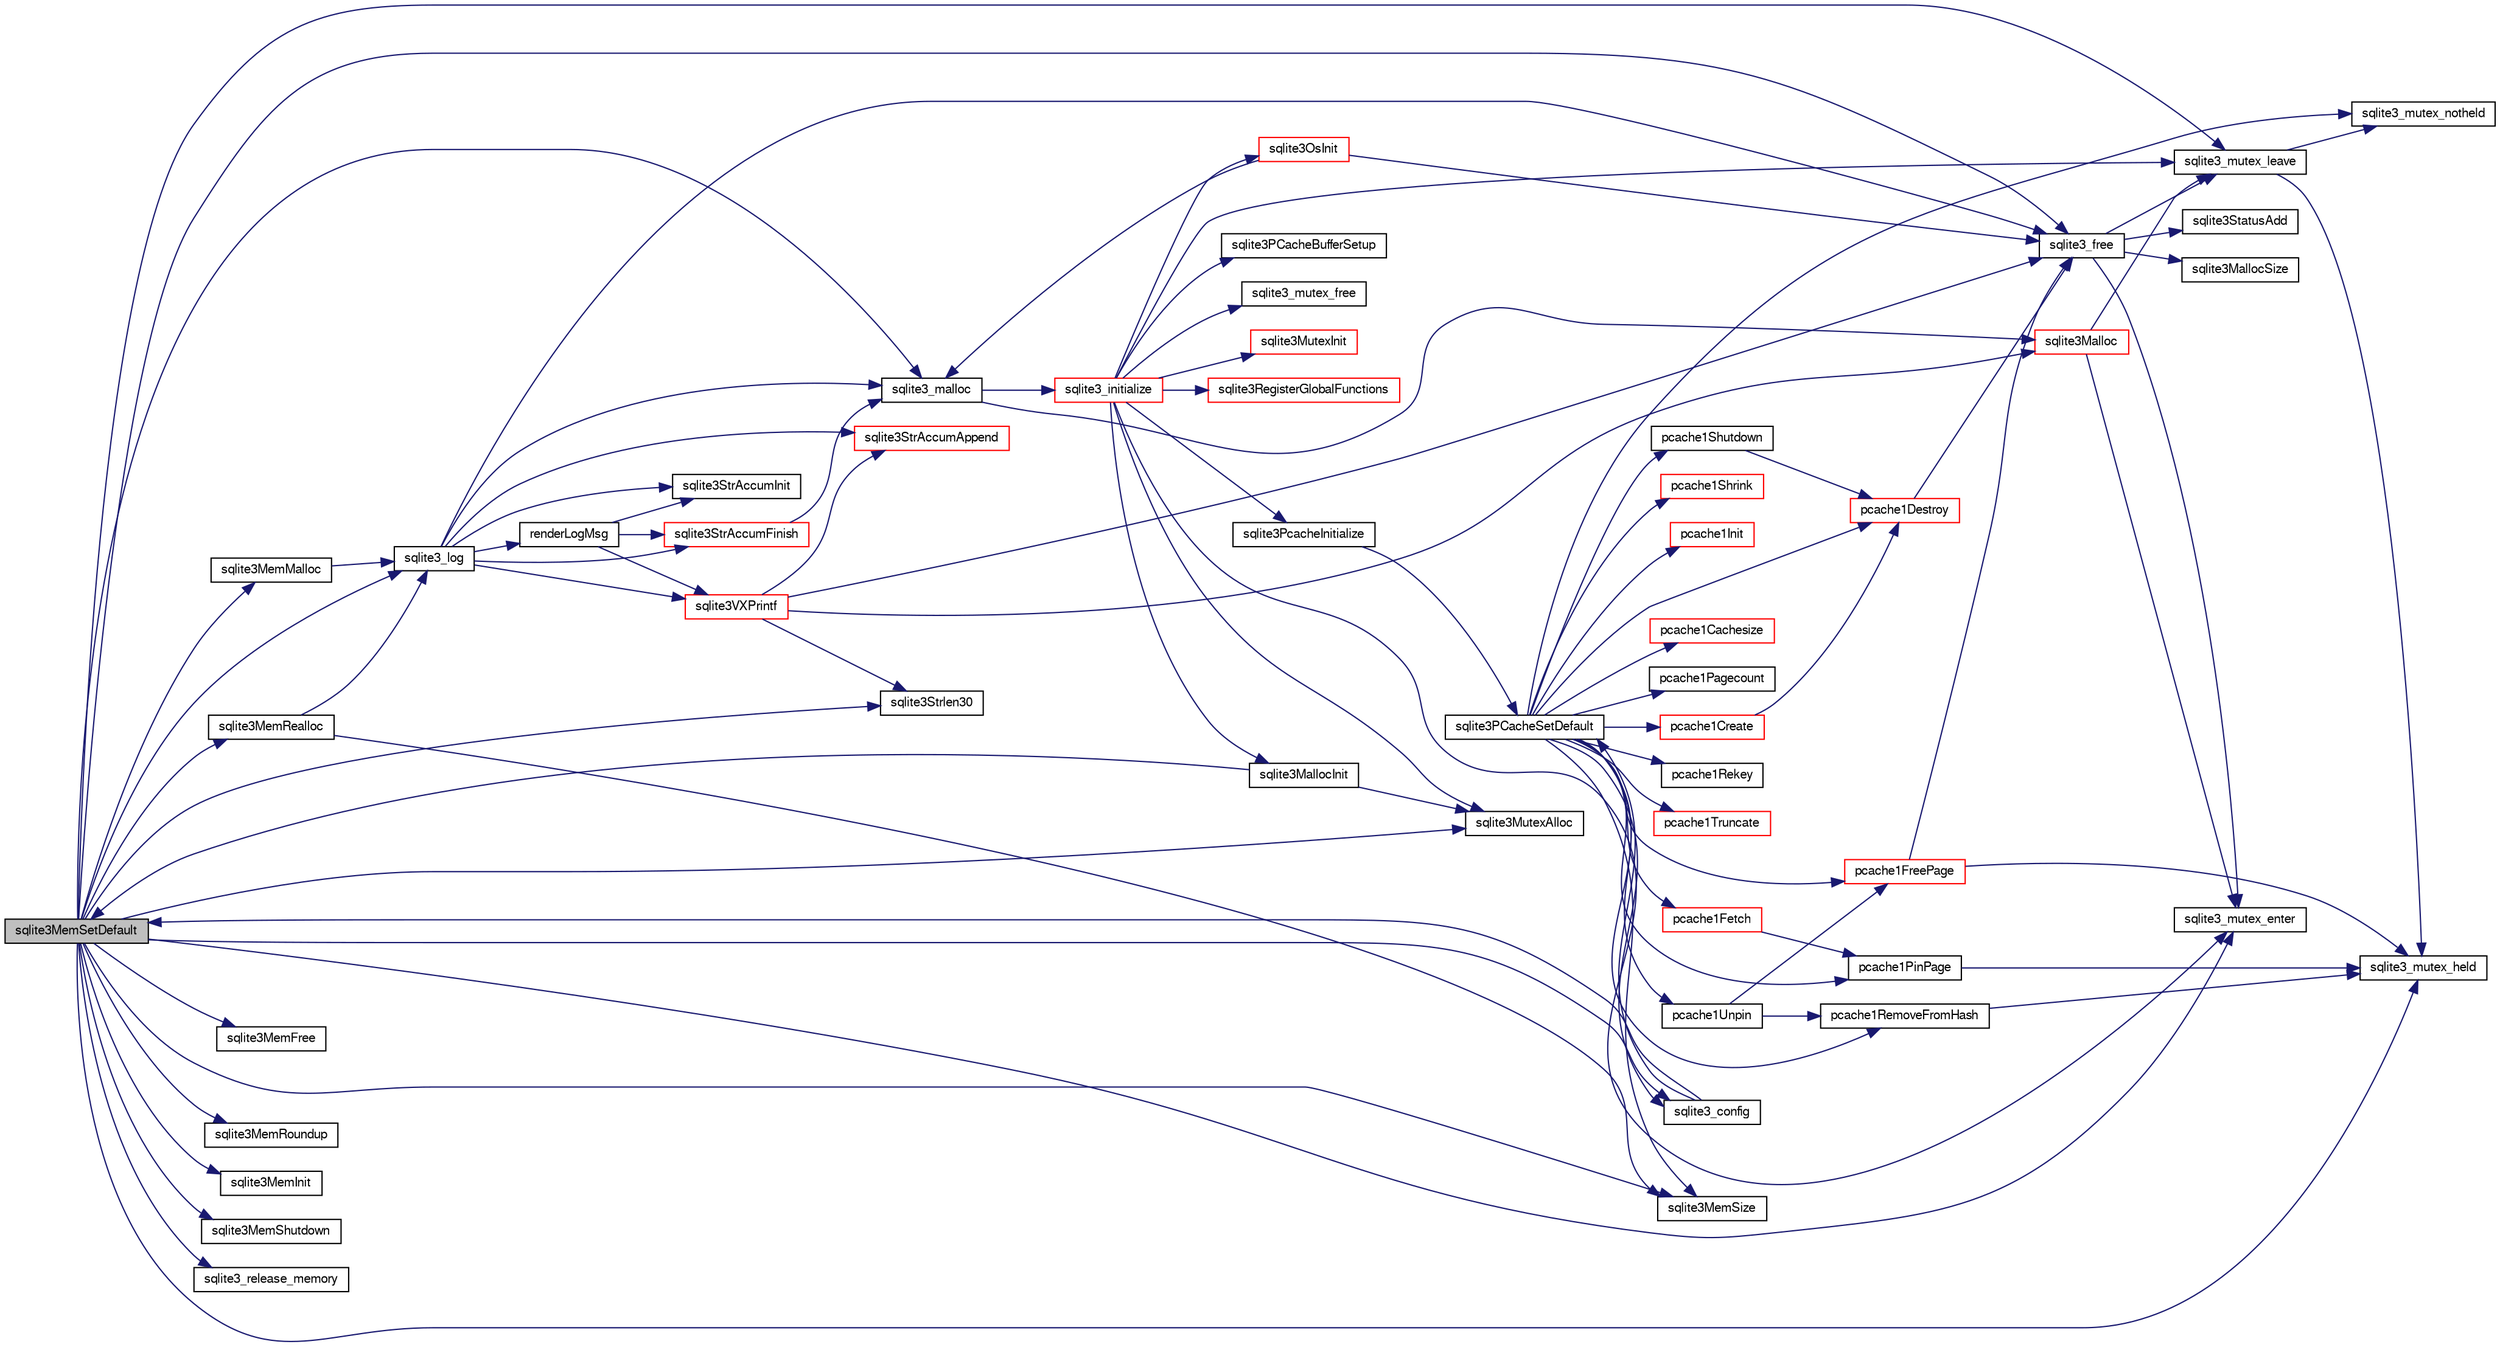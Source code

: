 digraph "sqlite3MemSetDefault"
{
  edge [fontname="FreeSans",fontsize="10",labelfontname="FreeSans",labelfontsize="10"];
  node [fontname="FreeSans",fontsize="10",shape=record];
  rankdir="LR";
  Node595273 [label="sqlite3MemSetDefault",height=0.2,width=0.4,color="black", fillcolor="grey75", style="filled", fontcolor="black"];
  Node595273 -> Node595274 [color="midnightblue",fontsize="10",style="solid",fontname="FreeSans"];
  Node595274 [label="sqlite3MemMalloc",height=0.2,width=0.4,color="black", fillcolor="white", style="filled",URL="$sqlite3_8c.html#a53157f1a669f949332f44ca9f15c0a43"];
  Node595274 -> Node595275 [color="midnightblue",fontsize="10",style="solid",fontname="FreeSans"];
  Node595275 [label="sqlite3_log",height=0.2,width=0.4,color="black", fillcolor="white", style="filled",URL="$sqlite3_8c.html#a298c9699bf9c143662c6b1fec4b2dc3b"];
  Node595275 -> Node595276 [color="midnightblue",fontsize="10",style="solid",fontname="FreeSans"];
  Node595276 [label="renderLogMsg",height=0.2,width=0.4,color="black", fillcolor="white", style="filled",URL="$sqlite3_8c.html#a7a02b43ce0a27bb52085c7f446d115af"];
  Node595276 -> Node595277 [color="midnightblue",fontsize="10",style="solid",fontname="FreeSans"];
  Node595277 [label="sqlite3StrAccumInit",height=0.2,width=0.4,color="black", fillcolor="white", style="filled",URL="$sqlite3_8c.html#aabf95e113b9d54d519cd15a56215f560"];
  Node595276 -> Node595278 [color="midnightblue",fontsize="10",style="solid",fontname="FreeSans"];
  Node595278 [label="sqlite3VXPrintf",height=0.2,width=0.4,color="red", fillcolor="white", style="filled",URL="$sqlite3_8c.html#a63c25806c9bd4a2b76f9a0eb232c6bde"];
  Node595278 -> Node595279 [color="midnightblue",fontsize="10",style="solid",fontname="FreeSans"];
  Node595279 [label="sqlite3StrAccumAppend",height=0.2,width=0.4,color="red", fillcolor="white", style="filled",URL="$sqlite3_8c.html#a56664fa33def33c5a5245b623441d5e0"];
  Node595278 -> Node595297 [color="midnightblue",fontsize="10",style="solid",fontname="FreeSans"];
  Node595297 [label="sqlite3Malloc",height=0.2,width=0.4,color="red", fillcolor="white", style="filled",URL="$sqlite3_8c.html#a361a2eaa846b1885f123abe46f5d8b2b"];
  Node595297 -> Node595291 [color="midnightblue",fontsize="10",style="solid",fontname="FreeSans"];
  Node595291 [label="sqlite3_mutex_enter",height=0.2,width=0.4,color="black", fillcolor="white", style="filled",URL="$sqlite3_8c.html#a1c12cde690bd89f104de5cbad12a6bf5"];
  Node595297 -> Node595293 [color="midnightblue",fontsize="10",style="solid",fontname="FreeSans"];
  Node595293 [label="sqlite3_mutex_leave",height=0.2,width=0.4,color="black", fillcolor="white", style="filled",URL="$sqlite3_8c.html#a5838d235601dbd3c1fa993555c6bcc93"];
  Node595293 -> Node595285 [color="midnightblue",fontsize="10",style="solid",fontname="FreeSans"];
  Node595285 [label="sqlite3_mutex_held",height=0.2,width=0.4,color="black", fillcolor="white", style="filled",URL="$sqlite3_8c.html#acf77da68932b6bc163c5e68547ecc3e7"];
  Node595293 -> Node595294 [color="midnightblue",fontsize="10",style="solid",fontname="FreeSans"];
  Node595294 [label="sqlite3_mutex_notheld",height=0.2,width=0.4,color="black", fillcolor="white", style="filled",URL="$sqlite3_8c.html#a83967c837c1c000d3b5adcfaa688f5dc"];
  Node595278 -> Node595350 [color="midnightblue",fontsize="10",style="solid",fontname="FreeSans"];
  Node595350 [label="sqlite3Strlen30",height=0.2,width=0.4,color="black", fillcolor="white", style="filled",URL="$sqlite3_8c.html#a3dcd80ba41f1a308193dee74857b62a7"];
  Node595278 -> Node595290 [color="midnightblue",fontsize="10",style="solid",fontname="FreeSans"];
  Node595290 [label="sqlite3_free",height=0.2,width=0.4,color="black", fillcolor="white", style="filled",URL="$sqlite3_8c.html#a6552349e36a8a691af5487999ab09519"];
  Node595290 -> Node595291 [color="midnightblue",fontsize="10",style="solid",fontname="FreeSans"];
  Node595290 -> Node595292 [color="midnightblue",fontsize="10",style="solid",fontname="FreeSans"];
  Node595292 [label="sqlite3StatusAdd",height=0.2,width=0.4,color="black", fillcolor="white", style="filled",URL="$sqlite3_8c.html#afa029f93586aeab4cc85360905dae9cd"];
  Node595290 -> Node595288 [color="midnightblue",fontsize="10",style="solid",fontname="FreeSans"];
  Node595288 [label="sqlite3MallocSize",height=0.2,width=0.4,color="black", fillcolor="white", style="filled",URL="$sqlite3_8c.html#acf5d2a5f35270bafb050bd2def576955"];
  Node595290 -> Node595293 [color="midnightblue",fontsize="10",style="solid",fontname="FreeSans"];
  Node595276 -> Node595348 [color="midnightblue",fontsize="10",style="solid",fontname="FreeSans"];
  Node595348 [label="sqlite3StrAccumFinish",height=0.2,width=0.4,color="red", fillcolor="white", style="filled",URL="$sqlite3_8c.html#adb7f26b10ac1b847db6f000ef4c2e2ba"];
  Node595348 -> Node595349 [color="midnightblue",fontsize="10",style="solid",fontname="FreeSans"];
  Node595349 [label="sqlite3_malloc",height=0.2,width=0.4,color="black", fillcolor="white", style="filled",URL="$sqlite3_8c.html#ac79dba55fc32b6a840cf5a9769bce7cd"];
  Node595349 -> Node595303 [color="midnightblue",fontsize="10",style="solid",fontname="FreeSans"];
  Node595303 [label="sqlite3_initialize",height=0.2,width=0.4,color="red", fillcolor="white", style="filled",URL="$sqlite3_8c.html#ab0c0ee2d5d4cf8b28e9572296a8861df"];
  Node595303 -> Node595304 [color="midnightblue",fontsize="10",style="solid",fontname="FreeSans"];
  Node595304 [label="sqlite3MutexInit",height=0.2,width=0.4,color="red", fillcolor="white", style="filled",URL="$sqlite3_8c.html#a7906afcdd1cdb3d0007eb932398a1158"];
  Node595303 -> Node595322 [color="midnightblue",fontsize="10",style="solid",fontname="FreeSans"];
  Node595322 [label="sqlite3MutexAlloc",height=0.2,width=0.4,color="black", fillcolor="white", style="filled",URL="$sqlite3_8c.html#a0e3f432ee581f6876b590e7ad7e84e19"];
  Node595303 -> Node595291 [color="midnightblue",fontsize="10",style="solid",fontname="FreeSans"];
  Node595303 -> Node595323 [color="midnightblue",fontsize="10",style="solid",fontname="FreeSans"];
  Node595323 [label="sqlite3MallocInit",height=0.2,width=0.4,color="black", fillcolor="white", style="filled",URL="$sqlite3_8c.html#a9e06f9e7cad0d83ce80ab493c9533552"];
  Node595323 -> Node595273 [color="midnightblue",fontsize="10",style="solid",fontname="FreeSans"];
  Node595323 -> Node595322 [color="midnightblue",fontsize="10",style="solid",fontname="FreeSans"];
  Node595303 -> Node595293 [color="midnightblue",fontsize="10",style="solid",fontname="FreeSans"];
  Node595303 -> Node595324 [color="midnightblue",fontsize="10",style="solid",fontname="FreeSans"];
  Node595324 [label="sqlite3RegisterGlobalFunctions",height=0.2,width=0.4,color="red", fillcolor="white", style="filled",URL="$sqlite3_8c.html#a9f75bd111010f29e1b8d74344473c4ec"];
  Node595303 -> Node595507 [color="midnightblue",fontsize="10",style="solid",fontname="FreeSans"];
  Node595507 [label="sqlite3PcacheInitialize",height=0.2,width=0.4,color="black", fillcolor="white", style="filled",URL="$sqlite3_8c.html#a2902c61ddc88bea002c4d69fe4052b1f"];
  Node595507 -> Node595508 [color="midnightblue",fontsize="10",style="solid",fontname="FreeSans"];
  Node595508 [label="sqlite3PCacheSetDefault",height=0.2,width=0.4,color="black", fillcolor="white", style="filled",URL="$sqlite3_8c.html#a91974afe7709a742451438556ee0c70c"];
  Node595508 -> Node595509 [color="midnightblue",fontsize="10",style="solid",fontname="FreeSans"];
  Node595509 [label="pcache1Init",height=0.2,width=0.4,color="red", fillcolor="white", style="filled",URL="$sqlite3_8c.html#a05e9c1daf3dd812db1d769b69b20e069"];
  Node595508 -> Node595511 [color="midnightblue",fontsize="10",style="solid",fontname="FreeSans"];
  Node595511 [label="pcache1Shutdown",height=0.2,width=0.4,color="black", fillcolor="white", style="filled",URL="$sqlite3_8c.html#a707b7714a99d68e6858d4305b2a02579"];
  Node595511 -> Node595512 [color="midnightblue",fontsize="10",style="solid",fontname="FreeSans"];
  Node595512 [label="pcache1Destroy",height=0.2,width=0.4,color="red", fillcolor="white", style="filled",URL="$sqlite3_8c.html#af128220dedcda78a71f3283ece247258"];
  Node595512 -> Node595290 [color="midnightblue",fontsize="10",style="solid",fontname="FreeSans"];
  Node595508 -> Node595519 [color="midnightblue",fontsize="10",style="solid",fontname="FreeSans"];
  Node595519 [label="pcache1Create",height=0.2,width=0.4,color="red", fillcolor="white", style="filled",URL="$sqlite3_8c.html#a44cfeb7ecaf2b6aa54934d3deaee8919"];
  Node595519 -> Node595512 [color="midnightblue",fontsize="10",style="solid",fontname="FreeSans"];
  Node595508 -> Node595530 [color="midnightblue",fontsize="10",style="solid",fontname="FreeSans"];
  Node595530 [label="pcache1Cachesize",height=0.2,width=0.4,color="red", fillcolor="white", style="filled",URL="$sqlite3_8c.html#a071ef90a5e389826abcea7883ff2cd05"];
  Node595508 -> Node595531 [color="midnightblue",fontsize="10",style="solid",fontname="FreeSans"];
  Node595531 [label="pcache1Pagecount",height=0.2,width=0.4,color="black", fillcolor="white", style="filled",URL="$sqlite3_8c.html#aad313c3d8464ce3154a2a31409c5c625"];
  Node595508 -> Node595532 [color="midnightblue",fontsize="10",style="solid",fontname="FreeSans"];
  Node595532 [label="pcache1Fetch",height=0.2,width=0.4,color="red", fillcolor="white", style="filled",URL="$sqlite3_8c.html#a745bc37e2a945b10e6b23a6fe6c35411"];
  Node595532 -> Node595514 [color="midnightblue",fontsize="10",style="solid",fontname="FreeSans"];
  Node595514 [label="pcache1PinPage",height=0.2,width=0.4,color="black", fillcolor="white", style="filled",URL="$sqlite3_8c.html#a8c56f8763581386fa892a46f77c8d684"];
  Node595514 -> Node595285 [color="midnightblue",fontsize="10",style="solid",fontname="FreeSans"];
  Node595508 -> Node595538 [color="midnightblue",fontsize="10",style="solid",fontname="FreeSans"];
  Node595538 [label="pcache1Unpin",height=0.2,width=0.4,color="black", fillcolor="white", style="filled",URL="$sqlite3_8c.html#a5f9a5ef3862388dc0b104f9efea3f8c5"];
  Node595538 -> Node595518 [color="midnightblue",fontsize="10",style="solid",fontname="FreeSans"];
  Node595518 [label="pcache1RemoveFromHash",height=0.2,width=0.4,color="black", fillcolor="white", style="filled",URL="$sqlite3_8c.html#a1b58eae8a9fe64c0c817a74a2ac7ad41"];
  Node595518 -> Node595285 [color="midnightblue",fontsize="10",style="solid",fontname="FreeSans"];
  Node595538 -> Node595515 [color="midnightblue",fontsize="10",style="solid",fontname="FreeSans"];
  Node595515 [label="pcache1FreePage",height=0.2,width=0.4,color="red", fillcolor="white", style="filled",URL="$sqlite3_8c.html#aa3f573a706805bb81ef72ff65ffcdb79"];
  Node595515 -> Node595285 [color="midnightblue",fontsize="10",style="solid",fontname="FreeSans"];
  Node595515 -> Node595290 [color="midnightblue",fontsize="10",style="solid",fontname="FreeSans"];
  Node595508 -> Node595539 [color="midnightblue",fontsize="10",style="solid",fontname="FreeSans"];
  Node595539 [label="pcache1Rekey",height=0.2,width=0.4,color="black", fillcolor="white", style="filled",URL="$sqlite3_8c.html#af4b8e7f81a3c3379d34aa2060102fcfe"];
  Node595508 -> Node595540 [color="midnightblue",fontsize="10",style="solid",fontname="FreeSans"];
  Node595540 [label="pcache1Truncate",height=0.2,width=0.4,color="red", fillcolor="white", style="filled",URL="$sqlite3_8c.html#ab21c5f71467aa7cfe1d1da105ecab289"];
  Node595508 -> Node595512 [color="midnightblue",fontsize="10",style="solid",fontname="FreeSans"];
  Node595508 -> Node595541 [color="midnightblue",fontsize="10",style="solid",fontname="FreeSans"];
  Node595541 [label="pcache1Shrink",height=0.2,width=0.4,color="red", fillcolor="white", style="filled",URL="$sqlite3_8c.html#a7f62f5f6d03ab88020fa8e2ab80ca38e"];
  Node595508 -> Node595529 [color="midnightblue",fontsize="10",style="solid",fontname="FreeSans"];
  Node595529 [label="sqlite3_config",height=0.2,width=0.4,color="black", fillcolor="white", style="filled",URL="$sqlite3_8c.html#a74ad420b6f26bc06a04ff6ecec8a8c91"];
  Node595529 -> Node595273 [color="midnightblue",fontsize="10",style="solid",fontname="FreeSans"];
  Node595529 -> Node595508 [color="midnightblue",fontsize="10",style="solid",fontname="FreeSans"];
  Node595508 -> Node595294 [color="midnightblue",fontsize="10",style="solid",fontname="FreeSans"];
  Node595508 -> Node595525 [color="midnightblue",fontsize="10",style="solid",fontname="FreeSans"];
  Node595525 [label="sqlite3MemSize",height=0.2,width=0.4,color="black", fillcolor="white", style="filled",URL="$sqlite3_8c.html#a564962938d56643e999de431c190f937"];
  Node595508 -> Node595514 [color="midnightblue",fontsize="10",style="solid",fontname="FreeSans"];
  Node595508 -> Node595518 [color="midnightblue",fontsize="10",style="solid",fontname="FreeSans"];
  Node595508 -> Node595515 [color="midnightblue",fontsize="10",style="solid",fontname="FreeSans"];
  Node595303 -> Node595542 [color="midnightblue",fontsize="10",style="solid",fontname="FreeSans"];
  Node595542 [label="sqlite3OsInit",height=0.2,width=0.4,color="red", fillcolor="white", style="filled",URL="$sqlite3_8c.html#afeaa886fe1ca086a30fd278b1d069762"];
  Node595542 -> Node595349 [color="midnightblue",fontsize="10",style="solid",fontname="FreeSans"];
  Node595542 -> Node595290 [color="midnightblue",fontsize="10",style="solid",fontname="FreeSans"];
  Node595303 -> Node595546 [color="midnightblue",fontsize="10",style="solid",fontname="FreeSans"];
  Node595546 [label="sqlite3PCacheBufferSetup",height=0.2,width=0.4,color="black", fillcolor="white", style="filled",URL="$sqlite3_8c.html#ad18a1eebefdfbc4254f473f7b0101937"];
  Node595303 -> Node595547 [color="midnightblue",fontsize="10",style="solid",fontname="FreeSans"];
  Node595547 [label="sqlite3_mutex_free",height=0.2,width=0.4,color="black", fillcolor="white", style="filled",URL="$sqlite3_8c.html#a2db2e72e08f6873afa9c61b0ec726fec"];
  Node595349 -> Node595297 [color="midnightblue",fontsize="10",style="solid",fontname="FreeSans"];
  Node595275 -> Node595277 [color="midnightblue",fontsize="10",style="solid",fontname="FreeSans"];
  Node595275 -> Node595278 [color="midnightblue",fontsize="10",style="solid",fontname="FreeSans"];
  Node595275 -> Node595348 [color="midnightblue",fontsize="10",style="solid",fontname="FreeSans"];
  Node595275 -> Node595349 [color="midnightblue",fontsize="10",style="solid",fontname="FreeSans"];
  Node595275 -> Node595290 [color="midnightblue",fontsize="10",style="solid",fontname="FreeSans"];
  Node595275 -> Node595279 [color="midnightblue",fontsize="10",style="solid",fontname="FreeSans"];
  Node595273 -> Node595523 [color="midnightblue",fontsize="10",style="solid",fontname="FreeSans"];
  Node595523 [label="sqlite3MemFree",height=0.2,width=0.4,color="black", fillcolor="white", style="filled",URL="$sqlite3_8c.html#a4198492989c7a427e3d704c06058850a"];
  Node595273 -> Node595524 [color="midnightblue",fontsize="10",style="solid",fontname="FreeSans"];
  Node595524 [label="sqlite3MemRealloc",height=0.2,width=0.4,color="black", fillcolor="white", style="filled",URL="$sqlite3_8c.html#addd043cc5742c3b0cf536763cd4e6948"];
  Node595524 -> Node595275 [color="midnightblue",fontsize="10",style="solid",fontname="FreeSans"];
  Node595524 -> Node595525 [color="midnightblue",fontsize="10",style="solid",fontname="FreeSans"];
  Node595273 -> Node595525 [color="midnightblue",fontsize="10",style="solid",fontname="FreeSans"];
  Node595273 -> Node595526 [color="midnightblue",fontsize="10",style="solid",fontname="FreeSans"];
  Node595526 [label="sqlite3MemRoundup",height=0.2,width=0.4,color="black", fillcolor="white", style="filled",URL="$sqlite3_8c.html#ac9d66a2d2d224dfafcf6a49d48436ddc"];
  Node595273 -> Node595527 [color="midnightblue",fontsize="10",style="solid",fontname="FreeSans"];
  Node595527 [label="sqlite3MemInit",height=0.2,width=0.4,color="black", fillcolor="white", style="filled",URL="$sqlite3_8c.html#a1ec61c1becf036ba7fcb571ae51300af"];
  Node595273 -> Node595528 [color="midnightblue",fontsize="10",style="solid",fontname="FreeSans"];
  Node595528 [label="sqlite3MemShutdown",height=0.2,width=0.4,color="black", fillcolor="white", style="filled",URL="$sqlite3_8c.html#a934531b3f7c4743196f453ce6db028dc"];
  Node595273 -> Node595529 [color="midnightblue",fontsize="10",style="solid",fontname="FreeSans"];
  Node595273 -> Node595322 [color="midnightblue",fontsize="10",style="solid",fontname="FreeSans"];
  Node595273 -> Node595291 [color="midnightblue",fontsize="10",style="solid",fontname="FreeSans"];
  Node595273 -> Node595293 [color="midnightblue",fontsize="10",style="solid",fontname="FreeSans"];
  Node595273 -> Node595350 [color="midnightblue",fontsize="10",style="solid",fontname="FreeSans"];
  Node595273 -> Node595285 [color="midnightblue",fontsize="10",style="solid",fontname="FreeSans"];
  Node595273 -> Node595554 [color="midnightblue",fontsize="10",style="solid",fontname="FreeSans"];
  Node595554 [label="sqlite3_release_memory",height=0.2,width=0.4,color="black", fillcolor="white", style="filled",URL="$sqlite3_8c.html#a91037e7ef182e008677dae146e15cf92"];
  Node595273 -> Node595349 [color="midnightblue",fontsize="10",style="solid",fontname="FreeSans"];
  Node595273 -> Node595290 [color="midnightblue",fontsize="10",style="solid",fontname="FreeSans"];
  Node595273 -> Node595275 [color="midnightblue",fontsize="10",style="solid",fontname="FreeSans"];
}

